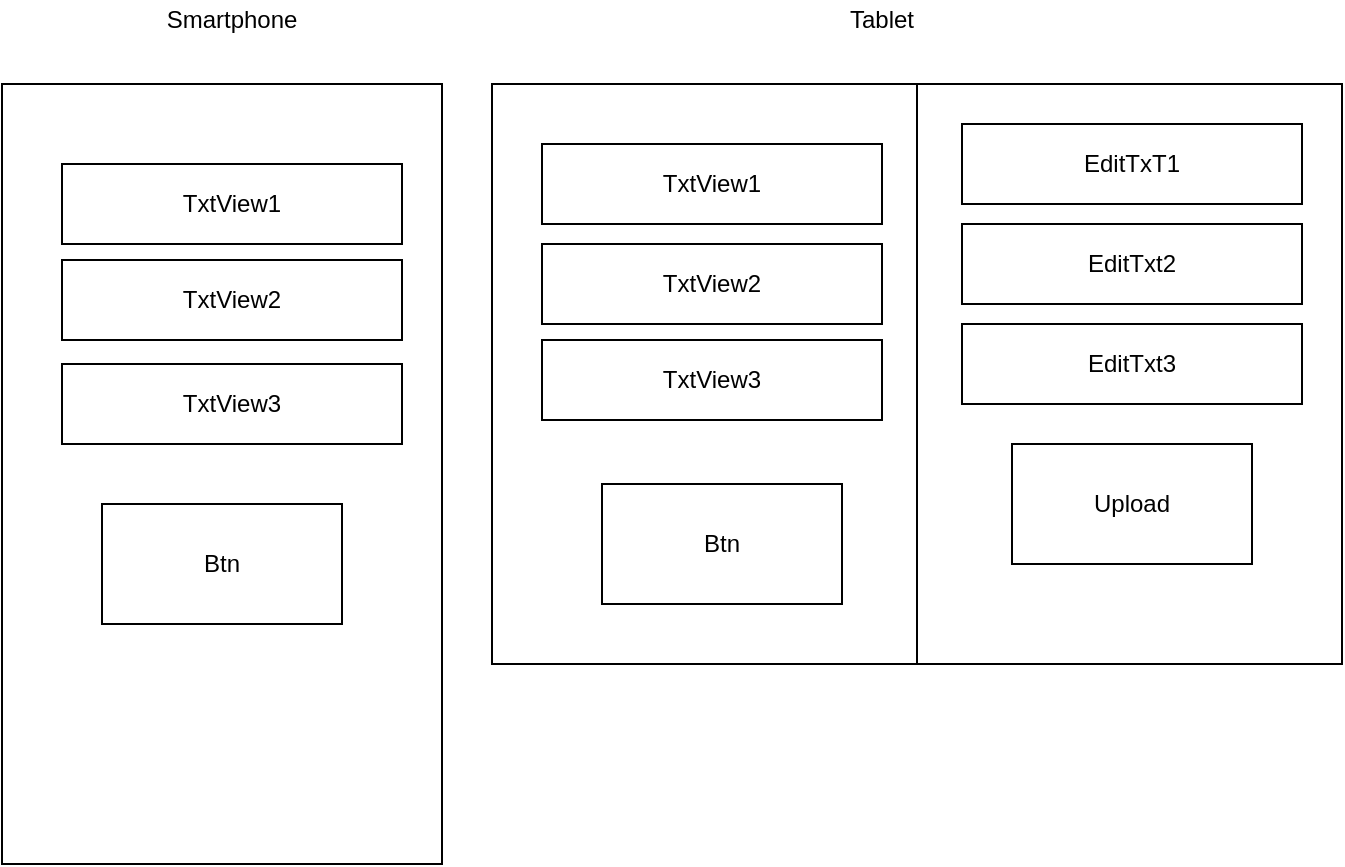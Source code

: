 <mxfile version="14.4.4" type="device"><diagram id="zdX7Gn-yQ3N6CH_7HZ3I" name="Page-1"><mxGraphModel dx="675" dy="784" grid="1" gridSize="10" guides="1" tooltips="1" connect="1" arrows="1" fold="1" page="1" pageScale="1" pageWidth="850" pageHeight="1100" math="0" shadow="0"><root><mxCell id="0"/><mxCell id="1" parent="0"/><mxCell id="uqbxMUyx0e1k0w-72C_O-1" value="" style="rounded=0;whiteSpace=wrap;html=1;" vertex="1" parent="1"><mxGeometry x="60" y="170" width="220" height="390" as="geometry"/></mxCell><mxCell id="uqbxMUyx0e1k0w-72C_O-2" value="TxtView1" style="rounded=0;whiteSpace=wrap;html=1;" vertex="1" parent="1"><mxGeometry x="90" y="210" width="170" height="40" as="geometry"/></mxCell><mxCell id="uqbxMUyx0e1k0w-72C_O-3" value="TxtView2" style="rounded=0;whiteSpace=wrap;html=1;" vertex="1" parent="1"><mxGeometry x="90" y="258" width="170" height="40" as="geometry"/></mxCell><mxCell id="uqbxMUyx0e1k0w-72C_O-4" value="TxtView3" style="rounded=0;whiteSpace=wrap;html=1;" vertex="1" parent="1"><mxGeometry x="90" y="310" width="170" height="40" as="geometry"/></mxCell><mxCell id="uqbxMUyx0e1k0w-72C_O-5" value="Btn" style="rounded=0;whiteSpace=wrap;html=1;" vertex="1" parent="1"><mxGeometry x="110" y="380" width="120" height="60" as="geometry"/></mxCell><mxCell id="uqbxMUyx0e1k0w-72C_O-6" value="" style="rounded=0;whiteSpace=wrap;html=1;" vertex="1" parent="1"><mxGeometry x="305" y="170" width="425" height="290" as="geometry"/></mxCell><mxCell id="uqbxMUyx0e1k0w-72C_O-7" value="Smartphone" style="text;html=1;strokeColor=none;fillColor=none;align=center;verticalAlign=middle;whiteSpace=wrap;rounded=0;" vertex="1" parent="1"><mxGeometry x="155" y="128" width="40" height="20" as="geometry"/></mxCell><mxCell id="uqbxMUyx0e1k0w-72C_O-8" value="Tablet" style="text;html=1;strokeColor=none;fillColor=none;align=center;verticalAlign=middle;whiteSpace=wrap;rounded=0;" vertex="1" parent="1"><mxGeometry x="480" y="128" width="40" height="20" as="geometry"/></mxCell><mxCell id="uqbxMUyx0e1k0w-72C_O-9" value="" style="endArrow=none;html=1;exitX=0.5;exitY=0;exitDx=0;exitDy=0;entryX=0.5;entryY=1;entryDx=0;entryDy=0;" edge="1" parent="1" source="uqbxMUyx0e1k0w-72C_O-6" target="uqbxMUyx0e1k0w-72C_O-6"><mxGeometry width="50" height="50" relative="1" as="geometry"><mxPoint x="470" y="430" as="sourcePoint"/><mxPoint x="520" y="380" as="targetPoint"/></mxGeometry></mxCell><mxCell id="uqbxMUyx0e1k0w-72C_O-10" value="TxtView1" style="rounded=0;whiteSpace=wrap;html=1;" vertex="1" parent="1"><mxGeometry x="330" y="200" width="170" height="40" as="geometry"/></mxCell><mxCell id="uqbxMUyx0e1k0w-72C_O-11" value="TxtView2" style="rounded=0;whiteSpace=wrap;html=1;" vertex="1" parent="1"><mxGeometry x="330" y="250" width="170" height="40" as="geometry"/></mxCell><mxCell id="uqbxMUyx0e1k0w-72C_O-12" value="TxtView3" style="rounded=0;whiteSpace=wrap;html=1;" vertex="1" parent="1"><mxGeometry x="330" y="298" width="170" height="40" as="geometry"/></mxCell><mxCell id="uqbxMUyx0e1k0w-72C_O-13" value="Btn" style="rounded=0;whiteSpace=wrap;html=1;" vertex="1" parent="1"><mxGeometry x="360" y="370" width="120" height="60" as="geometry"/></mxCell><mxCell id="uqbxMUyx0e1k0w-72C_O-14" value="EditTxT1" style="rounded=0;whiteSpace=wrap;html=1;" vertex="1" parent="1"><mxGeometry x="540" y="190" width="170" height="40" as="geometry"/></mxCell><mxCell id="uqbxMUyx0e1k0w-72C_O-15" value="EditTxt2" style="rounded=0;whiteSpace=wrap;html=1;" vertex="1" parent="1"><mxGeometry x="540" y="240" width="170" height="40" as="geometry"/></mxCell><mxCell id="uqbxMUyx0e1k0w-72C_O-16" value="EditTxt3" style="rounded=0;whiteSpace=wrap;html=1;" vertex="1" parent="1"><mxGeometry x="540" y="290" width="170" height="40" as="geometry"/></mxCell><mxCell id="uqbxMUyx0e1k0w-72C_O-17" value="Upload" style="rounded=0;whiteSpace=wrap;html=1;" vertex="1" parent="1"><mxGeometry x="565" y="350" width="120" height="60" as="geometry"/></mxCell></root></mxGraphModel></diagram></mxfile>